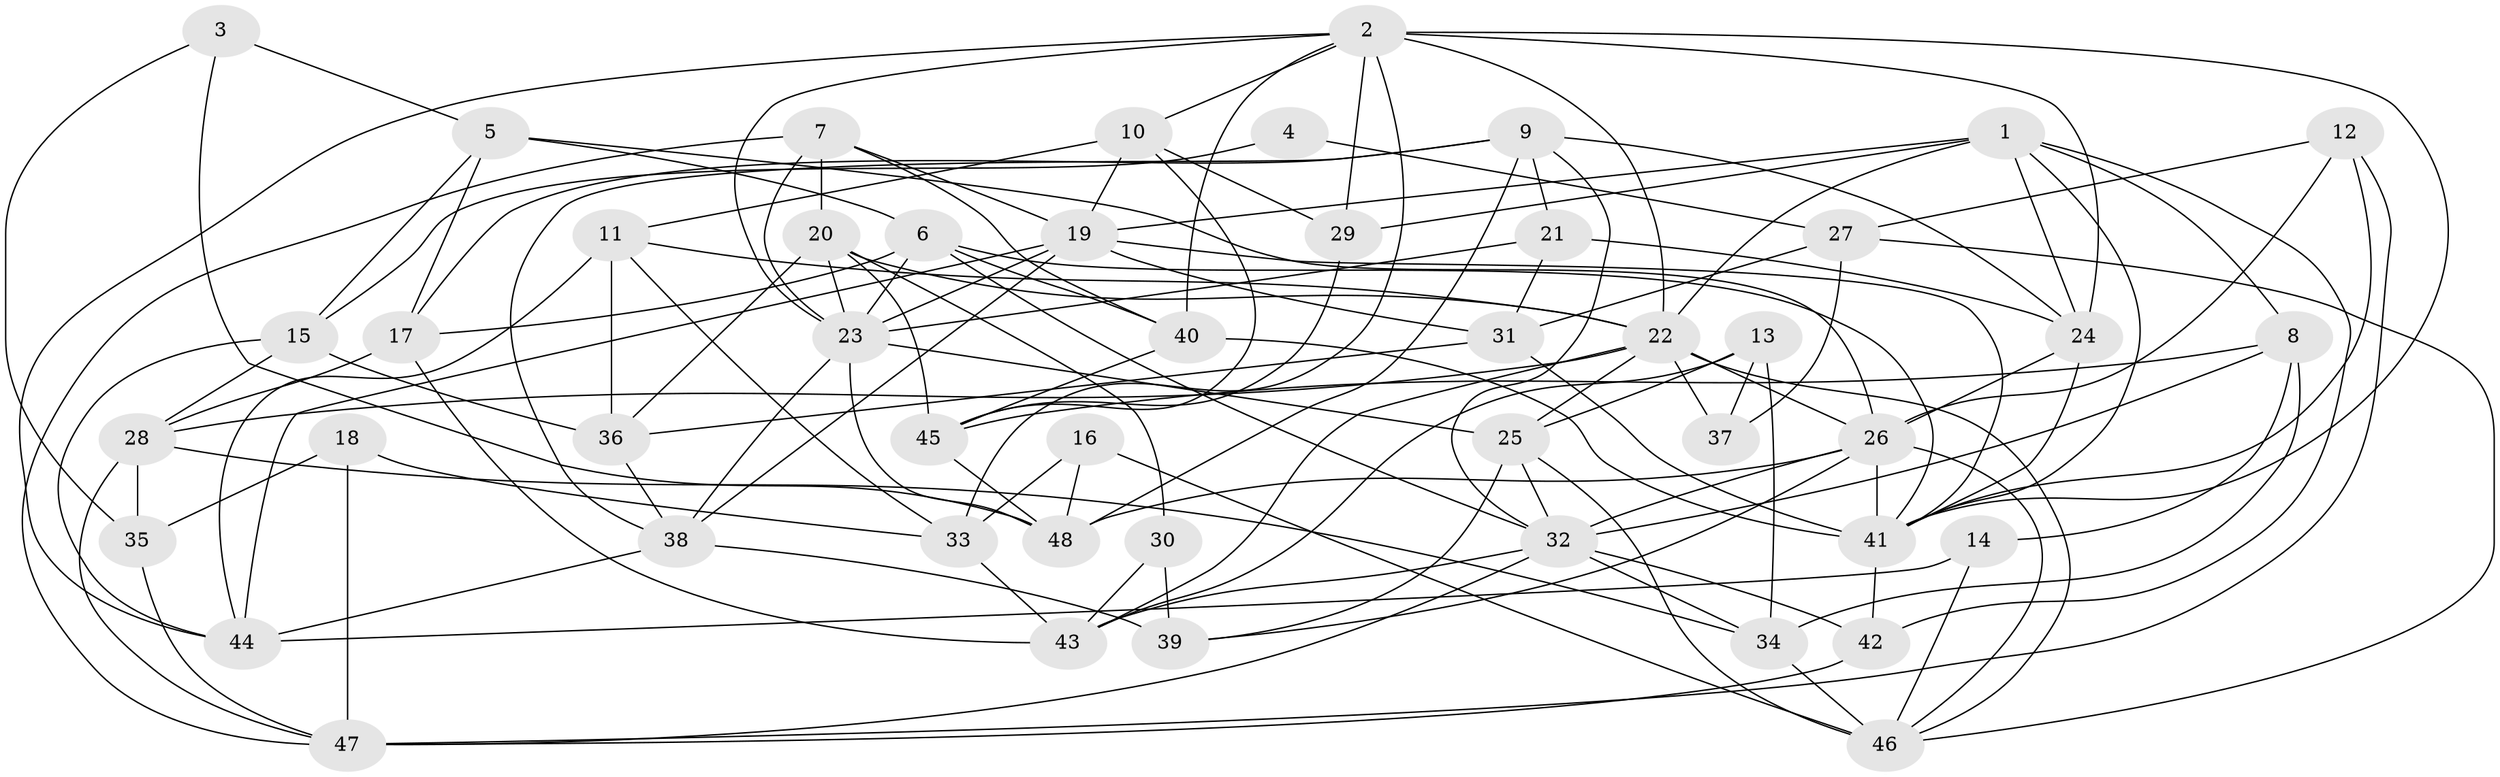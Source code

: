 // original degree distribution, {3: 0.3333333333333333, 5: 0.1875, 6: 0.0625, 4: 0.28125, 2: 0.08333333333333333, 7: 0.03125, 9: 0.010416666666666666, 8: 0.010416666666666666}
// Generated by graph-tools (version 1.1) at 2025/02/03/09/25 03:02:01]
// undirected, 48 vertices, 132 edges
graph export_dot {
graph [start="1"]
  node [color=gray90,style=filled];
  1;
  2;
  3;
  4;
  5;
  6;
  7;
  8;
  9;
  10;
  11;
  12;
  13;
  14;
  15;
  16;
  17;
  18;
  19;
  20;
  21;
  22;
  23;
  24;
  25;
  26;
  27;
  28;
  29;
  30;
  31;
  32;
  33;
  34;
  35;
  36;
  37;
  38;
  39;
  40;
  41;
  42;
  43;
  44;
  45;
  46;
  47;
  48;
  1 -- 8 [weight=1.0];
  1 -- 19 [weight=1.0];
  1 -- 22 [weight=1.0];
  1 -- 24 [weight=1.0];
  1 -- 29 [weight=1.0];
  1 -- 41 [weight=1.0];
  1 -- 42 [weight=1.0];
  2 -- 10 [weight=1.0];
  2 -- 22 [weight=1.0];
  2 -- 23 [weight=1.0];
  2 -- 24 [weight=1.0];
  2 -- 29 [weight=1.0];
  2 -- 33 [weight=1.0];
  2 -- 40 [weight=1.0];
  2 -- 41 [weight=1.0];
  2 -- 44 [weight=1.0];
  3 -- 5 [weight=1.0];
  3 -- 35 [weight=1.0];
  3 -- 48 [weight=1.0];
  4 -- 15 [weight=1.0];
  4 -- 27 [weight=1.0];
  5 -- 6 [weight=2.0];
  5 -- 15 [weight=1.0];
  5 -- 17 [weight=1.0];
  5 -- 26 [weight=1.0];
  6 -- 17 [weight=1.0];
  6 -- 23 [weight=1.0];
  6 -- 32 [weight=1.0];
  6 -- 40 [weight=1.0];
  6 -- 41 [weight=1.0];
  7 -- 19 [weight=1.0];
  7 -- 20 [weight=1.0];
  7 -- 23 [weight=1.0];
  7 -- 40 [weight=1.0];
  7 -- 47 [weight=1.0];
  8 -- 14 [weight=1.0];
  8 -- 32 [weight=1.0];
  8 -- 34 [weight=1.0];
  8 -- 45 [weight=2.0];
  9 -- 17 [weight=1.0];
  9 -- 21 [weight=1.0];
  9 -- 24 [weight=1.0];
  9 -- 32 [weight=1.0];
  9 -- 38 [weight=1.0];
  9 -- 48 [weight=1.0];
  10 -- 11 [weight=1.0];
  10 -- 19 [weight=1.0];
  10 -- 29 [weight=1.0];
  10 -- 45 [weight=1.0];
  11 -- 22 [weight=1.0];
  11 -- 33 [weight=1.0];
  11 -- 36 [weight=1.0];
  11 -- 44 [weight=1.0];
  12 -- 26 [weight=1.0];
  12 -- 27 [weight=1.0];
  12 -- 41 [weight=1.0];
  12 -- 47 [weight=1.0];
  13 -- 25 [weight=1.0];
  13 -- 34 [weight=1.0];
  13 -- 37 [weight=1.0];
  13 -- 43 [weight=1.0];
  14 -- 44 [weight=1.0];
  14 -- 46 [weight=1.0];
  15 -- 28 [weight=1.0];
  15 -- 36 [weight=2.0];
  15 -- 44 [weight=1.0];
  16 -- 33 [weight=1.0];
  16 -- 46 [weight=2.0];
  16 -- 48 [weight=1.0];
  17 -- 28 [weight=1.0];
  17 -- 43 [weight=1.0];
  18 -- 33 [weight=1.0];
  18 -- 35 [weight=1.0];
  18 -- 47 [weight=1.0];
  19 -- 23 [weight=1.0];
  19 -- 31 [weight=1.0];
  19 -- 38 [weight=1.0];
  19 -- 41 [weight=1.0];
  19 -- 44 [weight=1.0];
  20 -- 22 [weight=1.0];
  20 -- 23 [weight=2.0];
  20 -- 30 [weight=2.0];
  20 -- 36 [weight=1.0];
  20 -- 45 [weight=1.0];
  21 -- 23 [weight=1.0];
  21 -- 24 [weight=1.0];
  21 -- 31 [weight=1.0];
  22 -- 25 [weight=1.0];
  22 -- 26 [weight=1.0];
  22 -- 28 [weight=1.0];
  22 -- 37 [weight=1.0];
  22 -- 43 [weight=1.0];
  22 -- 46 [weight=1.0];
  23 -- 25 [weight=1.0];
  23 -- 38 [weight=1.0];
  23 -- 48 [weight=1.0];
  24 -- 26 [weight=1.0];
  24 -- 41 [weight=1.0];
  25 -- 32 [weight=1.0];
  25 -- 39 [weight=1.0];
  25 -- 46 [weight=1.0];
  26 -- 32 [weight=2.0];
  26 -- 39 [weight=1.0];
  26 -- 41 [weight=2.0];
  26 -- 46 [weight=1.0];
  26 -- 48 [weight=1.0];
  27 -- 31 [weight=1.0];
  27 -- 37 [weight=1.0];
  27 -- 46 [weight=1.0];
  28 -- 34 [weight=1.0];
  28 -- 35 [weight=1.0];
  28 -- 47 [weight=1.0];
  29 -- 45 [weight=1.0];
  30 -- 39 [weight=1.0];
  30 -- 43 [weight=1.0];
  31 -- 36 [weight=1.0];
  31 -- 41 [weight=1.0];
  32 -- 34 [weight=1.0];
  32 -- 42 [weight=2.0];
  32 -- 43 [weight=1.0];
  32 -- 47 [weight=1.0];
  33 -- 43 [weight=1.0];
  34 -- 46 [weight=1.0];
  35 -- 47 [weight=1.0];
  36 -- 38 [weight=1.0];
  38 -- 39 [weight=1.0];
  38 -- 44 [weight=1.0];
  40 -- 41 [weight=2.0];
  40 -- 45 [weight=1.0];
  41 -- 42 [weight=1.0];
  42 -- 47 [weight=1.0];
  45 -- 48 [weight=1.0];
}
